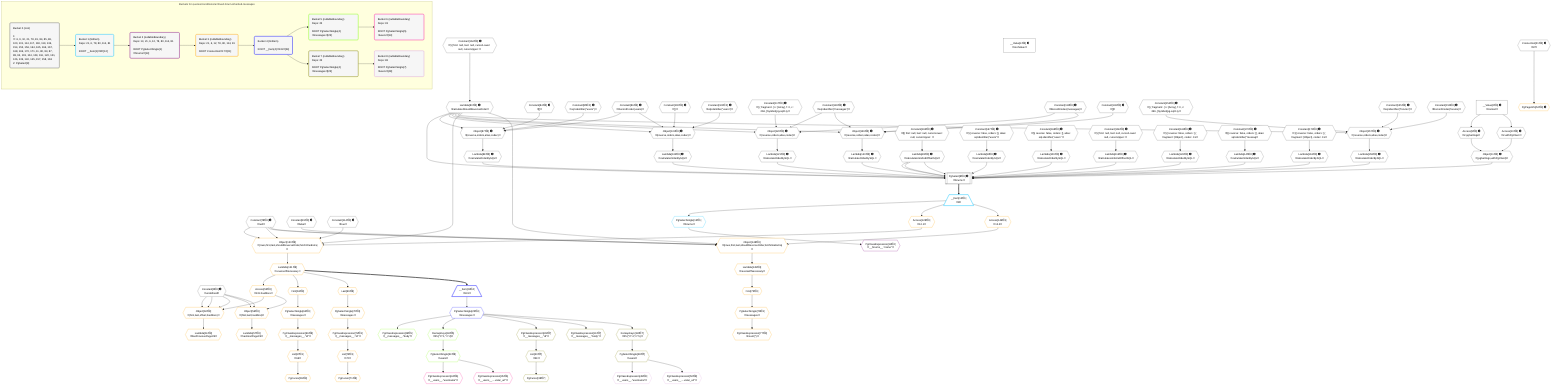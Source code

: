 %%{init: {'themeVariables': { 'fontSize': '12px'}}}%%
graph TD
    classDef path fill:#eee,stroke:#000,color:#000
    classDef plan fill:#fff,stroke-width:1px,color:#000
    classDef itemplan fill:#fff,stroke-width:2px,color:#000
    classDef unbatchedplan fill:#dff,stroke-width:1px,color:#000
    classDef sideeffectplan fill:#fcc,stroke-width:2px,color:#000
    classDef bucket fill:#f6f6f6,color:#000,stroke-width:2px,text-align:left


    %% plan dependencies
    PgSelect8[["PgSelect[8∈0] ➊<br />ᐸforumsᐳ"]]:::plan
    Object11{{"Object[11∈0] ➊<br />ᐸ{pgSettings,withPgClient}ᐳ"}}:::plan
    Lambda83{{"Lambda[83∈0] ➊<br />ᐸcalculateLimitAndOffsetSQLᐳ"}}:::plan
    Lambda88{{"Lambda[88∈0] ➊<br />ᐸcalculateOrderBySQLᐳ"}}:::plan
    Lambda93{{"Lambda[93∈0] ➊<br />ᐸcalculateOrderBySQLᐳ"}}:::plan
    Lambda104{{"Lambda[104∈0] ➊<br />ᐸcalculateOrderBySQLᐳ"}}:::plan
    Lambda109{{"Lambda[109∈0] ➊<br />ᐸcalculateOrderBySQLᐳ"}}:::plan
    Lambda116{{"Lambda[116∈0] ➊<br />ᐸcalculateLimitAndOffsetSQLᐳ"}}:::plan
    Lambda121{{"Lambda[121∈0] ➊<br />ᐸcalculateOrderBySQLᐳ"}}:::plan
    Lambda126{{"Lambda[126∈0] ➊<br />ᐸcalculateOrderBySQLᐳ"}}:::plan
    Lambda140{{"Lambda[140∈0] ➊<br />ᐸcalculateOrderBySQLᐳ"}}:::plan
    Lambda145{{"Lambda[145∈0] ➊<br />ᐸcalculateOrderBySQLᐳ"}}:::plan
    Lambda80{{"Lambda[80∈0] ➊<br />ᐸcalculateShouldReverseOrderᐳ"}}:::plan
    Lambda158{{"Lambda[158∈0] ➊<br />ᐸcalculateOrderBySQLᐳ"}}:::plan
    Lambda163{{"Lambda[163∈0] ➊<br />ᐸcalculateOrderBySQLᐳ"}}:::plan
    Object11 & Lambda83 & Lambda88 & Lambda93 & Lambda104 & Lambda109 & Lambda116 & Lambda121 & Lambda126 & Lambda83 & Lambda140 & Lambda145 & Lambda80 & Lambda83 & Lambda158 & Lambda163 --> PgSelect8
    Object87{{"Object[87∈0] ➊<br />ᐸ{reverse,orders,alias,codec}ᐳ"}}:::plan
    Constant84{{"Constant[84∈0] ➊<br />ᐸ[]ᐳ"}}:::plan
    Constant85{{"Constant[85∈0] ➊<br />ᐸsql.identifier(”users”)ᐳ"}}:::plan
    Constant86{{"Constant[86∈0] ➊<br />ᐸRecordCodec(users)ᐳ"}}:::plan
    Lambda80 & Constant84 & Constant85 & Constant86 --> Object87
    Object103{{"Object[103∈0] ➊<br />ᐸ{reverse,orders,alias,codec}ᐳ"}}:::plan
    Constant100{{"Constant[100∈0] ➊<br />ᐸ[]ᐳ"}}:::plan
    Constant101{{"Constant[101∈0] ➊<br />ᐸsql.identifier(”users”)ᐳ"}}:::plan
    Lambda80 & Constant100 & Constant101 & Constant86 --> Object103
    Object120{{"Object[120∈0] ➊<br />ᐸ{reverse,orders,alias,codec}ᐳ"}}:::plan
    Constant117{{"Constant[117∈0] ➊<br />ᐸ[ { fragment: { n: [Array], f: 0, c: 266, [Symbol(pg-sql2-tyᐳ"}}:::plan
    Constant118{{"Constant[118∈0] ➊<br />ᐸsql.identifier(”messages”)ᐳ"}}:::plan
    Constant119{{"Constant[119∈0] ➊<br />ᐸRecordCodec(messages)ᐳ"}}:::plan
    Lambda80 & Constant117 & Constant118 & Constant119 --> Object120
    Object139{{"Object[139∈0] ➊<br />ᐸ{reverse,orders,alias,codec}ᐳ"}}:::plan
    Constant136{{"Constant[136∈0] ➊<br />ᐸ[]ᐳ"}}:::plan
    Lambda80 & Constant136 & Constant118 & Constant119 --> Object139
    Object157{{"Object[157∈0] ➊<br />ᐸ{reverse,orders,alias,codec}ᐳ"}}:::plan
    Constant154{{"Constant[154∈0] ➊<br />ᐸ[ { fragment: { n: [Array], f: 0, c: 266, [Symbol(pg-sql2-tyᐳ"}}:::plan
    Constant155{{"Constant[155∈0] ➊<br />ᐸsql.identifier(”forums”)ᐳ"}}:::plan
    Constant156{{"Constant[156∈0] ➊<br />ᐸRecordCodec(forums)ᐳ"}}:::plan
    Lambda80 & Constant154 & Constant155 & Constant156 --> Object157
    Access9{{"Access[9∈0] ➊<br />ᐸ2.pgSettingsᐳ"}}:::plan
    Access10{{"Access[10∈0] ➊<br />ᐸ2.withPgClientᐳ"}}:::plan
    Access9 & Access10 --> Object11
    __Value2["__Value[2∈0] ➊<br />ᐸcontextᐳ"]:::plan
    __Value2 --> Access9
    __Value2 --> Access10
    Constant164{{"Constant[164∈0] ➊<br />ᐸ§{ first: null, last: null, cursorLower: null, cursorUpper: ᐳ"}}:::plan
    Constant164 --> Lambda80
    Constant165{{"Constant[165∈0] ➊<br />ᐸ§{ first: null, last: null, cursorLower: null, cursorUpper: ᐳ"}}:::plan
    Constant165 --> Lambda83
    Object87 --> Lambda88
    Constant167{{"Constant[167∈0] ➊<br />ᐸ§{ reverse: false, orders: [], alias: sql.identifier(”users”ᐳ"}}:::plan
    Constant167 --> Lambda93
    Object103 --> Lambda104
    Constant168{{"Constant[168∈0] ➊<br />ᐸ§{ reverse: false, orders: [], alias: sql.identifier(”users”ᐳ"}}:::plan
    Constant168 --> Lambda109
    Constant166{{"Constant[166∈0] ➊<br />ᐸ§{ first: null, last: null, cursorLower: null, cursorUpper: ᐳ"}}:::plan
    Constant166 --> Lambda116
    Object120 --> Lambda121
    Constant169{{"Constant[169∈0] ➊<br />ᐸ§{ reverse: false, orders: [ { fragment: [Object], codec: Coᐳ"}}:::plan
    Constant169 --> Lambda126
    Object139 --> Lambda140
    Constant170{{"Constant[170∈0] ➊<br />ᐸ§{ reverse: false, orders: [], alias: sql.identifier(”messagᐳ"}}:::plan
    Constant170 --> Lambda145
    Object157 --> Lambda158
    Constant171{{"Constant[171∈0] ➊<br />ᐸ§{ reverse: false, orders: [ { fragment: [Object], codec: Coᐳ"}}:::plan
    Constant171 --> Lambda163
    __Value4["__Value[4∈0] ➊<br />ᐸrootValueᐳ"]:::plan
    Constant6{{"Constant[6∈0] ➊<br />ᐸundefinedᐳ"}}:::plan
    Connection21{{"Connection[21∈0] ➊<br />ᐸ17ᐳ"}}:::plan
    Constant78{{"Constant[78∈0] ➊<br />ᐸnullᐳ"}}:::plan
    Constant81{{"Constant[81∈0] ➊<br />ᐸfalseᐳ"}}:::plan
    Constant114{{"Constant[114∈0] ➊<br />ᐸtrueᐳ"}}:::plan
    __Item12[/"__Item[12∈1]<br />ᐸ8ᐳ"\]:::itemplan
    PgSelect8 ==> __Item12
    PgSelectSingle13{{"PgSelectSingle[13∈1]<br />ᐸforumsᐳ"}}:::plan
    __Item12 --> PgSelectSingle13
    PgClassExpression14{{"PgClassExpression[14∈2]<br />ᐸ__forums__.”name”ᐳ"}}:::plan
    PgSelectSingle13 --> PgClassExpression14
    Object130{{"Object[130∈3]<br />ᐸ{rows,first,last,shouldReverseOrder,fetchOneExtra}ᐳ"}}:::plan
    Access128{{"Access[128∈3]<br />ᐸ12.1ᐳ"}}:::plan
    Access128 & Constant78 & Constant78 & Lambda80 & Constant114 --> Object130
    Object148{{"Object[148∈3]<br />ᐸ{rows,first,last,shouldReverseOrder,fetchOneExtra}ᐳ"}}:::plan
    Access146{{"Access[146∈3]<br />ᐸ12.2ᐳ"}}:::plan
    Access146 & Constant78 & Constant78 & Lambda80 & Constant81 --> Object148
    Object60{{"Object[60∈3]<br />ᐸ{first,last,offset,hasMore}ᐳ"}}:::plan
    Access55{{"Access[55∈3]<br />ᐸ131.hasMoreᐳ"}}:::plan
    Constant6 & Constant6 & Constant6 & Access55 --> Object60
    Object56{{"Object[56∈3]<br />ᐸ{first,last,hasMore}ᐳ"}}:::plan
    Constant6 & Constant6 & Access55 --> Object56
    PgPageInfo52{{"PgPageInfo[52∈3] ➊"}}:::plan
    Connection21 --> PgPageInfo52
    Lambda131{{"Lambda[131∈3]<br />ᐸreverseIfNecessaryᐳ"}}:::plan
    Lambda131 --> Access55
    Lambda57{{"Lambda[57∈3]<br />ᐸhasNextPageCbᐳ"}}:::plan
    Object56 --> Lambda57
    Lambda61{{"Lambda[61∈3]<br />ᐸhasPreviousPageCbᐳ"}}:::plan
    Object60 --> Lambda61
    First63{{"First[63∈3]"}}:::plan
    Lambda131 --> First63
    PgSelectSingle64{{"PgSelectSingle[64∈3]<br />ᐸmessagesᐳ"}}:::plan
    First63 --> PgSelectSingle64
    PgCursor65{{"PgCursor[65∈3]"}}:::plan
    List67{{"List[67∈3]<br />ᐸ66ᐳ"}}:::plan
    List67 --> PgCursor65
    PgClassExpression66{{"PgClassExpression[66∈3]<br />ᐸ__messages__.”id”ᐳ"}}:::plan
    PgSelectSingle64 --> PgClassExpression66
    PgClassExpression66 --> List67
    Last69{{"Last[69∈3]"}}:::plan
    Lambda131 --> Last69
    PgSelectSingle70{{"PgSelectSingle[70∈3]<br />ᐸmessagesᐳ"}}:::plan
    Last69 --> PgSelectSingle70
    PgCursor71{{"PgCursor[71∈3]"}}:::plan
    List73{{"List[73∈3]<br />ᐸ72ᐳ"}}:::plan
    List73 --> PgCursor71
    PgClassExpression72{{"PgClassExpression[72∈3]<br />ᐸ__messages__.”id”ᐳ"}}:::plan
    PgSelectSingle70 --> PgClassExpression72
    PgClassExpression72 --> List73
    First75{{"First[75∈3]"}}:::plan
    Lambda149{{"Lambda[149∈3]<br />ᐸreverseIfNecessaryᐳ"}}:::plan
    Lambda149 --> First75
    PgSelectSingle76{{"PgSelectSingle[76∈3]<br />ᐸmessagesᐳ"}}:::plan
    First75 --> PgSelectSingle76
    PgClassExpression77{{"PgClassExpression[77∈3]<br />ᐸcount(*)ᐳ"}}:::plan
    PgSelectSingle76 --> PgClassExpression77
    __Item12 --> Access128
    Object130 --> Lambda131
    __Item12 --> Access146
    Object148 --> Lambda149
    __Item24[/"__Item[24∈4]<br />ᐸ131ᐳ"\]:::itemplan
    Lambda131 ==> __Item24
    PgSelectSingle25{{"PgSelectSingle[25∈4]<br />ᐸmessagesᐳ"}}:::plan
    __Item24 --> PgSelectSingle25
    PgClassExpression26{{"PgClassExpression[26∈5]<br />ᐸ__messages__.”body”ᐳ"}}:::plan
    PgSelectSingle25 --> PgClassExpression26
    PgSelectSingle33{{"PgSelectSingle[33∈5]<br />ᐸusersᐳ"}}:::plan
    RemapKeys94{{"RemapKeys[94∈5]<br />ᐸ25:{”0”:1,”1”:2}ᐳ"}}:::plan
    RemapKeys94 --> PgSelectSingle33
    PgSelectSingle25 --> RemapKeys94
    PgClassExpression34{{"PgClassExpression[34∈6]<br />ᐸ__users__.”username”ᐳ"}}:::plan
    PgSelectSingle33 --> PgClassExpression34
    PgClassExpression35{{"PgClassExpression[35∈6]<br />ᐸ__users__....vatar_url”ᐳ"}}:::plan
    PgSelectSingle33 --> PgClassExpression35
    PgCursor38{{"PgCursor[38∈7]"}}:::plan
    List40{{"List[40∈7]<br />ᐸ39ᐳ"}}:::plan
    List40 --> PgCursor38
    PgClassExpression39{{"PgClassExpression[39∈7]<br />ᐸ__messages__.”id”ᐳ"}}:::plan
    PgSelectSingle25 --> PgClassExpression39
    PgClassExpression39 --> List40
    PgClassExpression41{{"PgClassExpression[41∈7]<br />ᐸ__messages__.”body”ᐳ"}}:::plan
    PgSelectSingle25 --> PgClassExpression41
    PgSelectSingle48{{"PgSelectSingle[48∈7]<br />ᐸusersᐳ"}}:::plan
    RemapKeys110{{"RemapKeys[110∈7]<br />ᐸ25:{”0”:4,”1”:5}ᐳ"}}:::plan
    RemapKeys110 --> PgSelectSingle48
    PgSelectSingle25 --> RemapKeys110
    PgClassExpression49{{"PgClassExpression[49∈8]<br />ᐸ__users__.”username”ᐳ"}}:::plan
    PgSelectSingle48 --> PgClassExpression49
    PgClassExpression50{{"PgClassExpression[50∈8]<br />ᐸ__users__....vatar_url”ᐳ"}}:::plan
    PgSelectSingle48 --> PgClassExpression50

    %% define steps

    subgraph "Buckets for queries/conditions/archived-forum-inherited-messages"
    Bucket0("Bucket 0 (root)<br /><br />1: <br />ᐳ: 6, 9, 10, 21, 78, 81, 84, 85, 86, 100, 101, 114, 117, 118, 119, 136, 154, 155, 156, 164, 165, 166, 167, 168, 169, 170, 171, 11, 80, 83, 87, 88, 93, 103, 104, 109, 116, 120, 121, 126, 139, 140, 145, 157, 158, 163<br />2: PgSelect[8]"):::bucket
    classDef bucket0 stroke:#696969
    class Bucket0,__Value2,__Value4,Constant6,PgSelect8,Access9,Access10,Object11,Connection21,Constant78,Lambda80,Constant81,Lambda83,Constant84,Constant85,Constant86,Object87,Lambda88,Lambda93,Constant100,Constant101,Object103,Lambda104,Lambda109,Constant114,Lambda116,Constant117,Constant118,Constant119,Object120,Lambda121,Lambda126,Constant136,Object139,Lambda140,Lambda145,Constant154,Constant155,Constant156,Object157,Lambda158,Lambda163,Constant164,Constant165,Constant166,Constant167,Constant168,Constant169,Constant170,Constant171 bucket0
    Bucket1("Bucket 1 (listItem)<br />Deps: 21, 6, 78, 80, 114, 81<br /><br />ROOT __Item{1}ᐸ8ᐳ[12]"):::bucket
    classDef bucket1 stroke:#00bfff
    class Bucket1,__Item12,PgSelectSingle13 bucket1
    Bucket2("Bucket 2 (nullableBoundary)<br />Deps: 13, 21, 6, 12, 78, 80, 114, 81<br /><br />ROOT PgSelectSingle{1}ᐸforumsᐳ[13]"):::bucket
    classDef bucket2 stroke:#7f007f
    class Bucket2,PgClassExpression14 bucket2
    Bucket3("Bucket 3 (nullableBoundary)<br />Deps: 21, 6, 12, 78, 80, 114, 81<br /><br />ROOT Connectionᐸ17ᐳ[21]"):::bucket
    classDef bucket3 stroke:#ffa500
    class Bucket3,PgPageInfo52,Access55,Object56,Lambda57,Object60,Lambda61,First63,PgSelectSingle64,PgCursor65,PgClassExpression66,List67,Last69,PgSelectSingle70,PgCursor71,PgClassExpression72,List73,First75,PgSelectSingle76,PgClassExpression77,Access128,Object130,Lambda131,Access146,Object148,Lambda149 bucket3
    Bucket4("Bucket 4 (listItem)<br /><br />ROOT __Item{4}ᐸ131ᐳ[24]"):::bucket
    classDef bucket4 stroke:#0000ff
    class Bucket4,__Item24,PgSelectSingle25 bucket4
    Bucket5("Bucket 5 (nullableBoundary)<br />Deps: 25<br /><br />ROOT PgSelectSingle{4}ᐸmessagesᐳ[25]"):::bucket
    classDef bucket5 stroke:#7fff00
    class Bucket5,PgClassExpression26,PgSelectSingle33,RemapKeys94 bucket5
    Bucket6("Bucket 6 (nullableBoundary)<br />Deps: 33<br /><br />ROOT PgSelectSingle{5}ᐸusersᐳ[33]"):::bucket
    classDef bucket6 stroke:#ff1493
    class Bucket6,PgClassExpression34,PgClassExpression35 bucket6
    Bucket7("Bucket 7 (nullableBoundary)<br />Deps: 25<br /><br />ROOT PgSelectSingle{4}ᐸmessagesᐳ[25]"):::bucket
    classDef bucket7 stroke:#808000
    class Bucket7,PgCursor38,PgClassExpression39,List40,PgClassExpression41,PgSelectSingle48,RemapKeys110 bucket7
    Bucket8("Bucket 8 (nullableBoundary)<br />Deps: 48<br /><br />ROOT PgSelectSingle{7}ᐸusersᐳ[48]"):::bucket
    classDef bucket8 stroke:#dda0dd
    class Bucket8,PgClassExpression49,PgClassExpression50 bucket8
    Bucket0 --> Bucket1
    Bucket1 --> Bucket2
    Bucket2 --> Bucket3
    Bucket3 --> Bucket4
    Bucket4 --> Bucket5 & Bucket7
    Bucket5 --> Bucket6
    Bucket7 --> Bucket8
    end